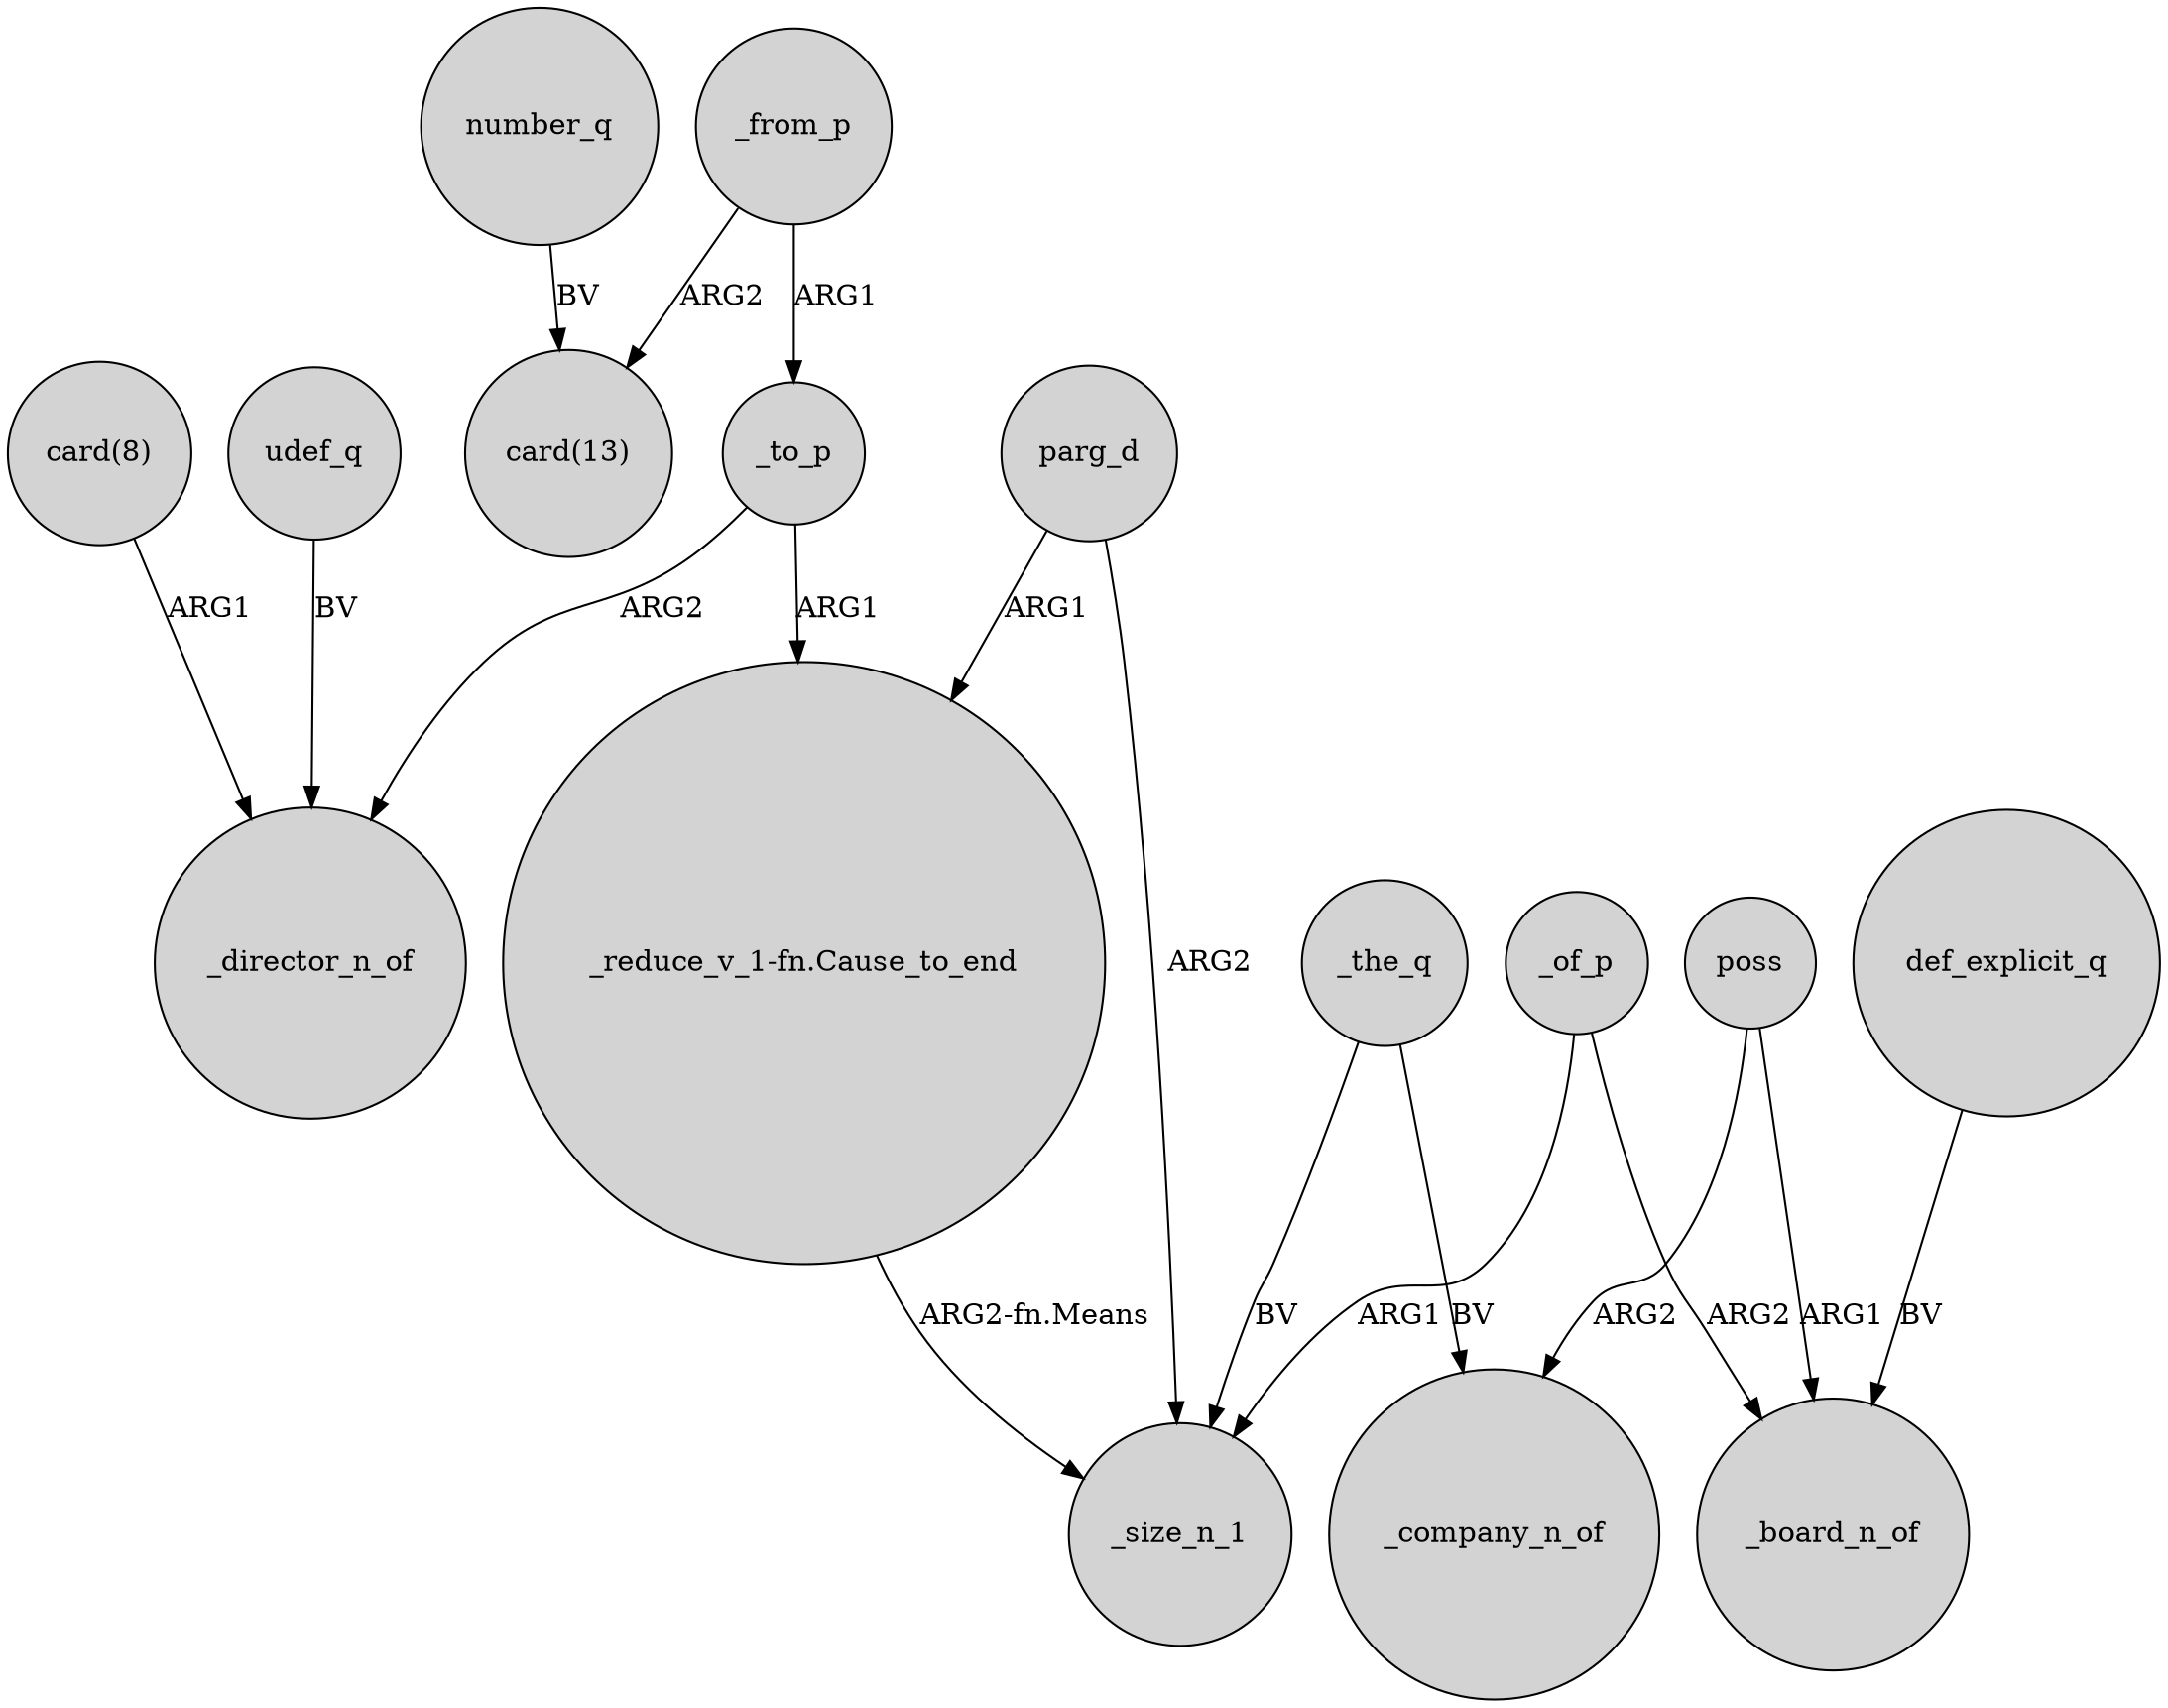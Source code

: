 digraph {
	node [shape=circle style=filled]
	udef_q -> _director_n_of [label=BV]
	_from_p -> "card(13)" [label=ARG2]
	parg_d -> "_reduce_v_1-fn.Cause_to_end" [label=ARG1]
	"card(8)" -> _director_n_of [label=ARG1]
	poss -> _board_n_of [label=ARG1]
	number_q -> "card(13)" [label=BV]
	def_explicit_q -> _board_n_of [label=BV]
	_of_p -> _board_n_of [label=ARG2]
	parg_d -> _size_n_1 [label=ARG2]
	_to_p -> _director_n_of [label=ARG2]
	_the_q -> _size_n_1 [label=BV]
	_the_q -> _company_n_of [label=BV]
	_from_p -> _to_p [label=ARG1]
	_to_p -> "_reduce_v_1-fn.Cause_to_end" [label=ARG1]
	"_reduce_v_1-fn.Cause_to_end" -> _size_n_1 [label="ARG2-fn.Means"]
	_of_p -> _size_n_1 [label=ARG1]
	poss -> _company_n_of [label=ARG2]
}
